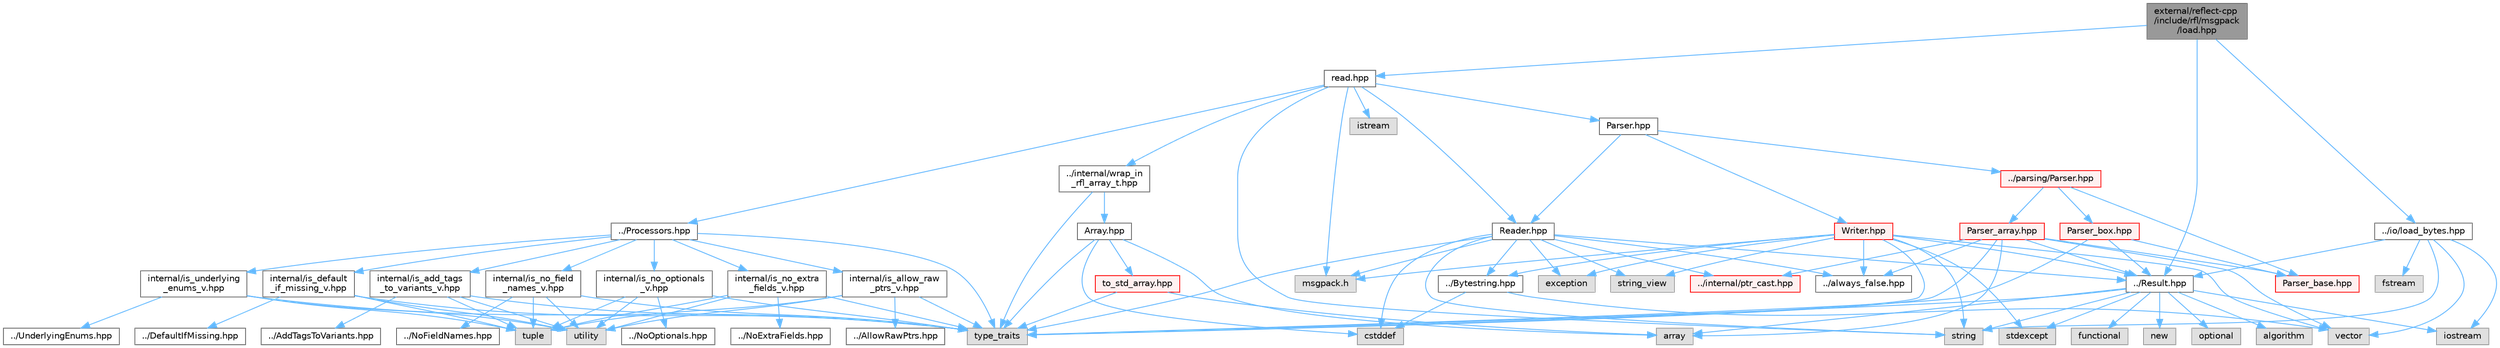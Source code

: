 digraph "external/reflect-cpp/include/rfl/msgpack/load.hpp"
{
 // LATEX_PDF_SIZE
  bgcolor="transparent";
  edge [fontname=Helvetica,fontsize=10,labelfontname=Helvetica,labelfontsize=10];
  node [fontname=Helvetica,fontsize=10,shape=box,height=0.2,width=0.4];
  Node1 [id="Node000001",label="external/reflect-cpp\l/include/rfl/msgpack\l/load.hpp",height=0.2,width=0.4,color="gray40", fillcolor="grey60", style="filled", fontcolor="black",tooltip=" "];
  Node1 -> Node2 [id="edge1_Node000001_Node000002",color="steelblue1",style="solid",tooltip=" "];
  Node2 [id="Node000002",label="../Result.hpp",height=0.2,width=0.4,color="grey40", fillcolor="white", style="filled",URL="$_result_8hpp.html",tooltip=" "];
  Node2 -> Node3 [id="edge2_Node000002_Node000003",color="steelblue1",style="solid",tooltip=" "];
  Node3 [id="Node000003",label="algorithm",height=0.2,width=0.4,color="grey60", fillcolor="#E0E0E0", style="filled",tooltip=" "];
  Node2 -> Node4 [id="edge3_Node000002_Node000004",color="steelblue1",style="solid",tooltip=" "];
  Node4 [id="Node000004",label="array",height=0.2,width=0.4,color="grey60", fillcolor="#E0E0E0", style="filled",tooltip=" "];
  Node2 -> Node5 [id="edge4_Node000002_Node000005",color="steelblue1",style="solid",tooltip=" "];
  Node5 [id="Node000005",label="functional",height=0.2,width=0.4,color="grey60", fillcolor="#E0E0E0", style="filled",tooltip=" "];
  Node2 -> Node6 [id="edge5_Node000002_Node000006",color="steelblue1",style="solid",tooltip=" "];
  Node6 [id="Node000006",label="iostream",height=0.2,width=0.4,color="grey60", fillcolor="#E0E0E0", style="filled",tooltip=" "];
  Node2 -> Node7 [id="edge6_Node000002_Node000007",color="steelblue1",style="solid",tooltip=" "];
  Node7 [id="Node000007",label="new",height=0.2,width=0.4,color="grey60", fillcolor="#E0E0E0", style="filled",tooltip=" "];
  Node2 -> Node8 [id="edge7_Node000002_Node000008",color="steelblue1",style="solid",tooltip=" "];
  Node8 [id="Node000008",label="optional",height=0.2,width=0.4,color="grey60", fillcolor="#E0E0E0", style="filled",tooltip=" "];
  Node2 -> Node9 [id="edge8_Node000002_Node000009",color="steelblue1",style="solid",tooltip=" "];
  Node9 [id="Node000009",label="stdexcept",height=0.2,width=0.4,color="grey60", fillcolor="#E0E0E0", style="filled",tooltip=" "];
  Node2 -> Node10 [id="edge9_Node000002_Node000010",color="steelblue1",style="solid",tooltip=" "];
  Node10 [id="Node000010",label="string",height=0.2,width=0.4,color="grey60", fillcolor="#E0E0E0", style="filled",tooltip=" "];
  Node2 -> Node11 [id="edge10_Node000002_Node000011",color="steelblue1",style="solid",tooltip=" "];
  Node11 [id="Node000011",label="type_traits",height=0.2,width=0.4,color="grey60", fillcolor="#E0E0E0", style="filled",tooltip=" "];
  Node1 -> Node12 [id="edge11_Node000001_Node000012",color="steelblue1",style="solid",tooltip=" "];
  Node12 [id="Node000012",label="../io/load_bytes.hpp",height=0.2,width=0.4,color="grey40", fillcolor="white", style="filled",URL="$load__bytes_8hpp.html",tooltip=" "];
  Node12 -> Node13 [id="edge12_Node000012_Node000013",color="steelblue1",style="solid",tooltip=" "];
  Node13 [id="Node000013",label="fstream",height=0.2,width=0.4,color="grey60", fillcolor="#E0E0E0", style="filled",tooltip=" "];
  Node12 -> Node6 [id="edge13_Node000012_Node000006",color="steelblue1",style="solid",tooltip=" "];
  Node12 -> Node10 [id="edge14_Node000012_Node000010",color="steelblue1",style="solid",tooltip=" "];
  Node12 -> Node14 [id="edge15_Node000012_Node000014",color="steelblue1",style="solid",tooltip=" "];
  Node14 [id="Node000014",label="vector",height=0.2,width=0.4,color="grey60", fillcolor="#E0E0E0", style="filled",tooltip=" "];
  Node12 -> Node2 [id="edge16_Node000012_Node000002",color="steelblue1",style="solid",tooltip=" "];
  Node1 -> Node15 [id="edge17_Node000001_Node000015",color="steelblue1",style="solid",tooltip=" "];
  Node15 [id="Node000015",label="read.hpp",height=0.2,width=0.4,color="grey40", fillcolor="white", style="filled",URL="$msgpack_2read_8hpp.html",tooltip=" "];
  Node15 -> Node16 [id="edge18_Node000015_Node000016",color="steelblue1",style="solid",tooltip=" "];
  Node16 [id="Node000016",label="msgpack.h",height=0.2,width=0.4,color="grey60", fillcolor="#E0E0E0", style="filled",tooltip=" "];
  Node15 -> Node17 [id="edge19_Node000015_Node000017",color="steelblue1",style="solid",tooltip=" "];
  Node17 [id="Node000017",label="istream",height=0.2,width=0.4,color="grey60", fillcolor="#E0E0E0", style="filled",tooltip=" "];
  Node15 -> Node10 [id="edge20_Node000015_Node000010",color="steelblue1",style="solid",tooltip=" "];
  Node15 -> Node18 [id="edge21_Node000015_Node000018",color="steelblue1",style="solid",tooltip=" "];
  Node18 [id="Node000018",label="../Processors.hpp",height=0.2,width=0.4,color="grey40", fillcolor="white", style="filled",URL="$_processors_8hpp.html",tooltip=" "];
  Node18 -> Node11 [id="edge22_Node000018_Node000011",color="steelblue1",style="solid",tooltip=" "];
  Node18 -> Node19 [id="edge23_Node000018_Node000019",color="steelblue1",style="solid",tooltip=" "];
  Node19 [id="Node000019",label="internal/is_add_tags\l_to_variants_v.hpp",height=0.2,width=0.4,color="grey40", fillcolor="white", style="filled",URL="$is__add__tags__to__variants__v_8hpp.html",tooltip=" "];
  Node19 -> Node20 [id="edge24_Node000019_Node000020",color="steelblue1",style="solid",tooltip=" "];
  Node20 [id="Node000020",label="tuple",height=0.2,width=0.4,color="grey60", fillcolor="#E0E0E0", style="filled",tooltip=" "];
  Node19 -> Node11 [id="edge25_Node000019_Node000011",color="steelblue1",style="solid",tooltip=" "];
  Node19 -> Node21 [id="edge26_Node000019_Node000021",color="steelblue1",style="solid",tooltip=" "];
  Node21 [id="Node000021",label="utility",height=0.2,width=0.4,color="grey60", fillcolor="#E0E0E0", style="filled",tooltip=" "];
  Node19 -> Node22 [id="edge27_Node000019_Node000022",color="steelblue1",style="solid",tooltip=" "];
  Node22 [id="Node000022",label="../AddTagsToVariants.hpp",height=0.2,width=0.4,color="grey40", fillcolor="white", style="filled",URL="$_add_tags_to_variants_8hpp.html",tooltip=" "];
  Node18 -> Node23 [id="edge28_Node000018_Node000023",color="steelblue1",style="solid",tooltip=" "];
  Node23 [id="Node000023",label="internal/is_allow_raw\l_ptrs_v.hpp",height=0.2,width=0.4,color="grey40", fillcolor="white", style="filled",URL="$is__allow__raw__ptrs__v_8hpp.html",tooltip=" "];
  Node23 -> Node20 [id="edge29_Node000023_Node000020",color="steelblue1",style="solid",tooltip=" "];
  Node23 -> Node11 [id="edge30_Node000023_Node000011",color="steelblue1",style="solid",tooltip=" "];
  Node23 -> Node21 [id="edge31_Node000023_Node000021",color="steelblue1",style="solid",tooltip=" "];
  Node23 -> Node24 [id="edge32_Node000023_Node000024",color="steelblue1",style="solid",tooltip=" "];
  Node24 [id="Node000024",label="../AllowRawPtrs.hpp",height=0.2,width=0.4,color="grey40", fillcolor="white", style="filled",URL="$_allow_raw_ptrs_8hpp.html",tooltip=" "];
  Node18 -> Node25 [id="edge33_Node000018_Node000025",color="steelblue1",style="solid",tooltip=" "];
  Node25 [id="Node000025",label="internal/is_default\l_if_missing_v.hpp",height=0.2,width=0.4,color="grey40", fillcolor="white", style="filled",URL="$is__default__if__missing__v_8hpp.html",tooltip=" "];
  Node25 -> Node20 [id="edge34_Node000025_Node000020",color="steelblue1",style="solid",tooltip=" "];
  Node25 -> Node11 [id="edge35_Node000025_Node000011",color="steelblue1",style="solid",tooltip=" "];
  Node25 -> Node21 [id="edge36_Node000025_Node000021",color="steelblue1",style="solid",tooltip=" "];
  Node25 -> Node26 [id="edge37_Node000025_Node000026",color="steelblue1",style="solid",tooltip=" "];
  Node26 [id="Node000026",label="../DefaultIfMissing.hpp",height=0.2,width=0.4,color="grey40", fillcolor="white", style="filled",URL="$_default_if_missing_8hpp.html",tooltip=" "];
  Node18 -> Node27 [id="edge38_Node000018_Node000027",color="steelblue1",style="solid",tooltip=" "];
  Node27 [id="Node000027",label="internal/is_no_extra\l_fields_v.hpp",height=0.2,width=0.4,color="grey40", fillcolor="white", style="filled",URL="$is__no__extra__fields__v_8hpp.html",tooltip=" "];
  Node27 -> Node20 [id="edge39_Node000027_Node000020",color="steelblue1",style="solid",tooltip=" "];
  Node27 -> Node11 [id="edge40_Node000027_Node000011",color="steelblue1",style="solid",tooltip=" "];
  Node27 -> Node21 [id="edge41_Node000027_Node000021",color="steelblue1",style="solid",tooltip=" "];
  Node27 -> Node28 [id="edge42_Node000027_Node000028",color="steelblue1",style="solid",tooltip=" "];
  Node28 [id="Node000028",label="../NoExtraFields.hpp",height=0.2,width=0.4,color="grey40", fillcolor="white", style="filled",URL="$_no_extra_fields_8hpp.html",tooltip=" "];
  Node18 -> Node29 [id="edge43_Node000018_Node000029",color="steelblue1",style="solid",tooltip=" "];
  Node29 [id="Node000029",label="internal/is_no_field\l_names_v.hpp",height=0.2,width=0.4,color="grey40", fillcolor="white", style="filled",URL="$is__no__field__names__v_8hpp.html",tooltip=" "];
  Node29 -> Node20 [id="edge44_Node000029_Node000020",color="steelblue1",style="solid",tooltip=" "];
  Node29 -> Node11 [id="edge45_Node000029_Node000011",color="steelblue1",style="solid",tooltip=" "];
  Node29 -> Node21 [id="edge46_Node000029_Node000021",color="steelblue1",style="solid",tooltip=" "];
  Node29 -> Node30 [id="edge47_Node000029_Node000030",color="steelblue1",style="solid",tooltip=" "];
  Node30 [id="Node000030",label="../NoFieldNames.hpp",height=0.2,width=0.4,color="grey40", fillcolor="white", style="filled",URL="$_no_field_names_8hpp.html",tooltip=" "];
  Node18 -> Node31 [id="edge48_Node000018_Node000031",color="steelblue1",style="solid",tooltip=" "];
  Node31 [id="Node000031",label="internal/is_no_optionals\l_v.hpp",height=0.2,width=0.4,color="grey40", fillcolor="white", style="filled",URL="$is__no__optionals__v_8hpp.html",tooltip=" "];
  Node31 -> Node20 [id="edge49_Node000031_Node000020",color="steelblue1",style="solid",tooltip=" "];
  Node31 -> Node11 [id="edge50_Node000031_Node000011",color="steelblue1",style="solid",tooltip=" "];
  Node31 -> Node21 [id="edge51_Node000031_Node000021",color="steelblue1",style="solid",tooltip=" "];
  Node31 -> Node32 [id="edge52_Node000031_Node000032",color="steelblue1",style="solid",tooltip=" "];
  Node32 [id="Node000032",label="../NoOptionals.hpp",height=0.2,width=0.4,color="grey40", fillcolor="white", style="filled",URL="$_no_optionals_8hpp.html",tooltip=" "];
  Node18 -> Node33 [id="edge53_Node000018_Node000033",color="steelblue1",style="solid",tooltip=" "];
  Node33 [id="Node000033",label="internal/is_underlying\l_enums_v.hpp",height=0.2,width=0.4,color="grey40", fillcolor="white", style="filled",URL="$is__underlying__enums__v_8hpp.html",tooltip=" "];
  Node33 -> Node20 [id="edge54_Node000033_Node000020",color="steelblue1",style="solid",tooltip=" "];
  Node33 -> Node11 [id="edge55_Node000033_Node000011",color="steelblue1",style="solid",tooltip=" "];
  Node33 -> Node21 [id="edge56_Node000033_Node000021",color="steelblue1",style="solid",tooltip=" "];
  Node33 -> Node34 [id="edge57_Node000033_Node000034",color="steelblue1",style="solid",tooltip=" "];
  Node34 [id="Node000034",label="../UnderlyingEnums.hpp",height=0.2,width=0.4,color="grey40", fillcolor="white", style="filled",URL="$_underlying_enums_8hpp.html",tooltip=" "];
  Node15 -> Node35 [id="edge58_Node000015_Node000035",color="steelblue1",style="solid",tooltip=" "];
  Node35 [id="Node000035",label="../internal/wrap_in\l_rfl_array_t.hpp",height=0.2,width=0.4,color="grey40", fillcolor="white", style="filled",URL="$wrap__in__rfl__array__t_8hpp.html",tooltip=" "];
  Node35 -> Node11 [id="edge59_Node000035_Node000011",color="steelblue1",style="solid",tooltip=" "];
  Node35 -> Node36 [id="edge60_Node000035_Node000036",color="steelblue1",style="solid",tooltip=" "];
  Node36 [id="Node000036",label="Array.hpp",height=0.2,width=0.4,color="grey40", fillcolor="white", style="filled",URL="$_array_8hpp.html",tooltip=" "];
  Node36 -> Node4 [id="edge61_Node000036_Node000004",color="steelblue1",style="solid",tooltip=" "];
  Node36 -> Node37 [id="edge62_Node000036_Node000037",color="steelblue1",style="solid",tooltip=" "];
  Node37 [id="Node000037",label="cstddef",height=0.2,width=0.4,color="grey60", fillcolor="#E0E0E0", style="filled",tooltip=" "];
  Node36 -> Node11 [id="edge63_Node000036_Node000011",color="steelblue1",style="solid",tooltip=" "];
  Node36 -> Node38 [id="edge64_Node000036_Node000038",color="steelblue1",style="solid",tooltip=" "];
  Node38 [id="Node000038",label="to_std_array.hpp",height=0.2,width=0.4,color="red", fillcolor="#FFF0F0", style="filled",URL="$to__std__array_8hpp.html",tooltip=" "];
  Node38 -> Node4 [id="edge65_Node000038_Node000004",color="steelblue1",style="solid",tooltip=" "];
  Node38 -> Node11 [id="edge66_Node000038_Node000011",color="steelblue1",style="solid",tooltip=" "];
  Node15 -> Node40 [id="edge67_Node000015_Node000040",color="steelblue1",style="solid",tooltip=" "];
  Node40 [id="Node000040",label="Parser.hpp",height=0.2,width=0.4,color="grey40", fillcolor="white", style="filled",URL="$msgpack_2_parser_8hpp.html",tooltip=" "];
  Node40 -> Node41 [id="edge68_Node000040_Node000041",color="steelblue1",style="solid",tooltip=" "];
  Node41 [id="Node000041",label="../parsing/Parser.hpp",height=0.2,width=0.4,color="red", fillcolor="#FFF0F0", style="filled",URL="$parsing_2_parser_8hpp.html",tooltip=" "];
  Node41 -> Node42 [id="edge69_Node000041_Node000042",color="steelblue1",style="solid",tooltip=" "];
  Node42 [id="Node000042",label="Parser_array.hpp",height=0.2,width=0.4,color="red", fillcolor="#FFF0F0", style="filled",URL="$_parser__array_8hpp.html",tooltip=" "];
  Node42 -> Node4 [id="edge70_Node000042_Node000004",color="steelblue1",style="solid",tooltip=" "];
  Node42 -> Node11 [id="edge71_Node000042_Node000011",color="steelblue1",style="solid",tooltip=" "];
  Node42 -> Node14 [id="edge72_Node000042_Node000014",color="steelblue1",style="solid",tooltip=" "];
  Node42 -> Node2 [id="edge73_Node000042_Node000002",color="steelblue1",style="solid",tooltip=" "];
  Node42 -> Node47 [id="edge74_Node000042_Node000047",color="steelblue1",style="solid",tooltip=" "];
  Node47 [id="Node000047",label="../always_false.hpp",height=0.2,width=0.4,color="grey40", fillcolor="white", style="filled",URL="$always__false_8hpp.html",tooltip=" "];
  Node42 -> Node48 [id="edge75_Node000042_Node000048",color="steelblue1",style="solid",tooltip=" "];
  Node48 [id="Node000048",label="../internal/ptr_cast.hpp",height=0.2,width=0.4,color="red", fillcolor="#FFF0F0", style="filled",URL="$ptr__cast_8hpp.html",tooltip=" "];
  Node42 -> Node52 [id="edge76_Node000042_Node000052",color="steelblue1",style="solid",tooltip=" "];
  Node52 [id="Node000052",label="Parser_base.hpp",height=0.2,width=0.4,color="red", fillcolor="#FFF0F0", style="filled",URL="$_parser__base_8hpp.html",tooltip=" "];
  Node41 -> Node52 [id="edge77_Node000041_Node000052",color="steelblue1",style="solid",tooltip=" "];
  Node41 -> Node83 [id="edge78_Node000041_Node000083",color="steelblue1",style="solid",tooltip=" "];
  Node83 [id="Node000083",label="Parser_box.hpp",height=0.2,width=0.4,color="red", fillcolor="#FFF0F0", style="filled",URL="$_parser__box_8hpp.html",tooltip=" "];
  Node83 -> Node11 [id="edge79_Node000083_Node000011",color="steelblue1",style="solid",tooltip=" "];
  Node83 -> Node2 [id="edge80_Node000083_Node000002",color="steelblue1",style="solid",tooltip=" "];
  Node83 -> Node52 [id="edge81_Node000083_Node000052",color="steelblue1",style="solid",tooltip=" "];
  Node40 -> Node249 [id="edge82_Node000040_Node000249",color="steelblue1",style="solid",tooltip=" "];
  Node249 [id="Node000249",label="Reader.hpp",height=0.2,width=0.4,color="grey40", fillcolor="white", style="filled",URL="$msgpack_2_reader_8hpp.html",tooltip=" "];
  Node249 -> Node16 [id="edge83_Node000249_Node000016",color="steelblue1",style="solid",tooltip=" "];
  Node249 -> Node37 [id="edge84_Node000249_Node000037",color="steelblue1",style="solid",tooltip=" "];
  Node249 -> Node250 [id="edge85_Node000249_Node000250",color="steelblue1",style="solid",tooltip=" "];
  Node250 [id="Node000250",label="exception",height=0.2,width=0.4,color="grey60", fillcolor="#E0E0E0", style="filled",tooltip=" "];
  Node249 -> Node10 [id="edge86_Node000249_Node000010",color="steelblue1",style="solid",tooltip=" "];
  Node249 -> Node50 [id="edge87_Node000249_Node000050",color="steelblue1",style="solid",tooltip=" "];
  Node50 [id="Node000050",label="string_view",height=0.2,width=0.4,color="grey60", fillcolor="#E0E0E0", style="filled",tooltip=" "];
  Node249 -> Node11 [id="edge88_Node000249_Node000011",color="steelblue1",style="solid",tooltip=" "];
  Node249 -> Node87 [id="edge89_Node000249_Node000087",color="steelblue1",style="solid",tooltip=" "];
  Node87 [id="Node000087",label="../Bytestring.hpp",height=0.2,width=0.4,color="grey40", fillcolor="white", style="filled",URL="$_bytestring_8hpp.html",tooltip=" "];
  Node87 -> Node37 [id="edge90_Node000087_Node000037",color="steelblue1",style="solid",tooltip=" "];
  Node87 -> Node14 [id="edge91_Node000087_Node000014",color="steelblue1",style="solid",tooltip=" "];
  Node249 -> Node2 [id="edge92_Node000249_Node000002",color="steelblue1",style="solid",tooltip=" "];
  Node249 -> Node47 [id="edge93_Node000249_Node000047",color="steelblue1",style="solid",tooltip=" "];
  Node249 -> Node48 [id="edge94_Node000249_Node000048",color="steelblue1",style="solid",tooltip=" "];
  Node40 -> Node251 [id="edge95_Node000040_Node000251",color="steelblue1",style="solid",tooltip=" "];
  Node251 [id="Node000251",label="Writer.hpp",height=0.2,width=0.4,color="red", fillcolor="#FFF0F0", style="filled",URL="$msgpack_2_writer_8hpp.html",tooltip=" "];
  Node251 -> Node16 [id="edge96_Node000251_Node000016",color="steelblue1",style="solid",tooltip=" "];
  Node251 -> Node250 [id="edge97_Node000251_Node000250",color="steelblue1",style="solid",tooltip=" "];
  Node251 -> Node9 [id="edge98_Node000251_Node000009",color="steelblue1",style="solid",tooltip=" "];
  Node251 -> Node10 [id="edge99_Node000251_Node000010",color="steelblue1",style="solid",tooltip=" "];
  Node251 -> Node50 [id="edge100_Node000251_Node000050",color="steelblue1",style="solid",tooltip=" "];
  Node251 -> Node11 [id="edge101_Node000251_Node000011",color="steelblue1",style="solid",tooltip=" "];
  Node251 -> Node14 [id="edge102_Node000251_Node000014",color="steelblue1",style="solid",tooltip=" "];
  Node251 -> Node2 [id="edge103_Node000251_Node000002",color="steelblue1",style="solid",tooltip=" "];
  Node251 -> Node47 [id="edge104_Node000251_Node000047",color="steelblue1",style="solid",tooltip=" "];
  Node251 -> Node87 [id="edge105_Node000251_Node000087",color="steelblue1",style="solid",tooltip=" "];
  Node15 -> Node249 [id="edge106_Node000015_Node000249",color="steelblue1",style="solid",tooltip=" "];
}
